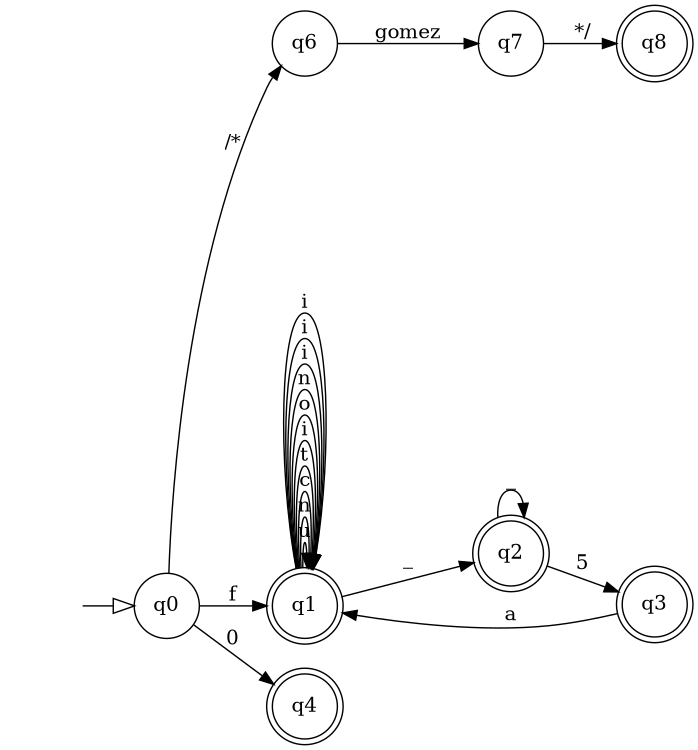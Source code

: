 digraph x {
	rankdir=LR size="8,5"
	node [shape=circle]
	q0
	q6
	q7
	node [shape=doublecircle]
	q8
	q1
	q2
	q3
	q4
	q0 -> q6 [label="/*"]
	q0 -> q1 [label=f]
	q0 -> q4 [label=0]
	q6 -> q7 [label=" gomez "]
	q7 -> q8 [label="*/"]
	q1 -> q1 [label=u]
	q1 -> q1 [label=n]
	q1 -> q1 [label=c]
	q1 -> q1 [label=t]
	q1 -> q1 [label=i]
	q1 -> q1 [label=o]
	q1 -> q1 [label=n]
	q1 -> q2 [label=_]
	q1 -> q1 [label=i]
	q1 -> q1 [label=i]
	q1 -> q1 [label=i]
	q2 -> q2 [label=_]
	q2 -> q3 [label=5]
	q3 -> q1 [label=a]
	node [shape=none]
	edge [arrowhead=empty arrowsize=1.5]
	"" -> q0
}
